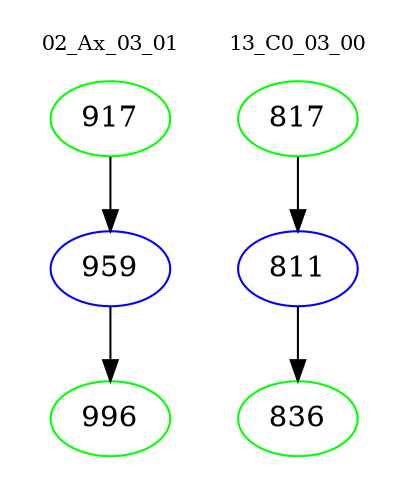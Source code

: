 digraph{
subgraph cluster_0 {
color = white
label = "02_Ax_03_01";
fontsize=10;
T0_917 [label="917", color="green"]
T0_917 -> T0_959 [color="black"]
T0_959 [label="959", color="blue"]
T0_959 -> T0_996 [color="black"]
T0_996 [label="996", color="green"]
}
subgraph cluster_1 {
color = white
label = "13_C0_03_00";
fontsize=10;
T1_817 [label="817", color="green"]
T1_817 -> T1_811 [color="black"]
T1_811 [label="811", color="blue"]
T1_811 -> T1_836 [color="black"]
T1_836 [label="836", color="green"]
}
}
